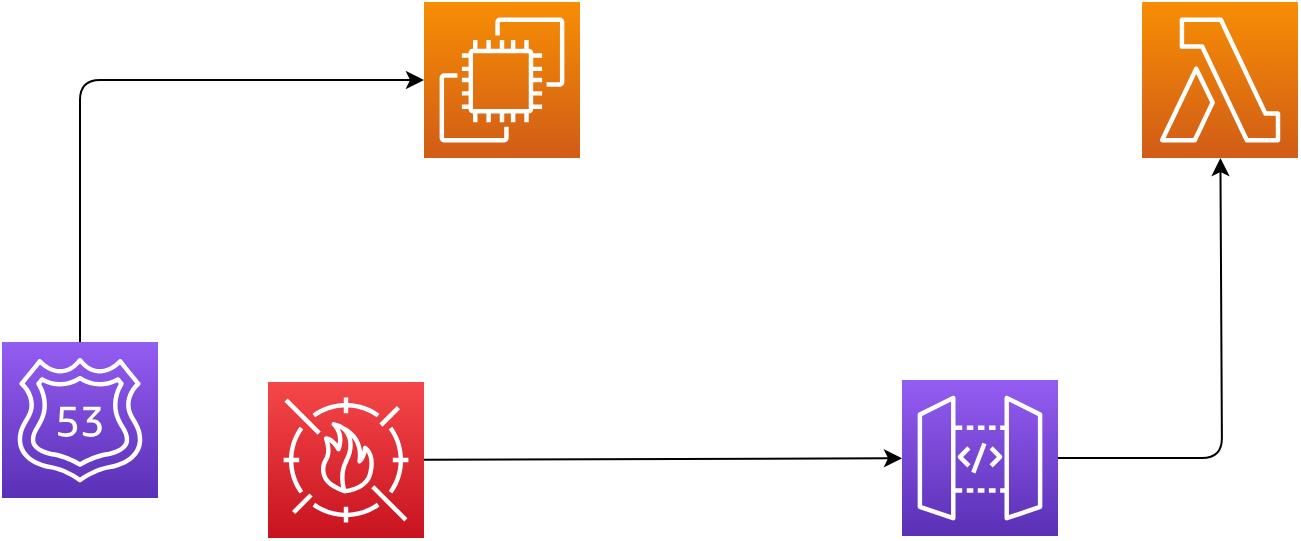 <mxfile version="10.6.3" type="github"><diagram id="2l9YrHGjWA4f1ezDX7Sz" name="第 1 页"><mxGraphModel dx="2221" dy="1910" grid="1" gridSize="10" guides="1" tooltips="1" connect="1" arrows="1" fold="1" page="1" pageScale="1" pageWidth="827" pageHeight="1169" math="0" shadow="0"><root><mxCell id="0"/><mxCell id="1" parent="0"/><mxCell id="DdzMtkAjkYl5ZfOg5DuG-1" value="" style="outlineConnect=0;fontColor=#232F3E;gradientColor=#F78E04;gradientDirection=north;fillColor=#D05C17;strokeColor=#ffffff;dashed=0;verticalLabelPosition=bottom;verticalAlign=top;align=center;html=1;fontSize=12;fontStyle=0;aspect=fixed;shape=mxgraph.aws4.resourceIcon;resIcon=mxgraph.aws4.ec2;" vertex="1" parent="1"><mxGeometry x="-39" y="-610" width="78" height="78" as="geometry"/></mxCell><mxCell id="DdzMtkAjkYl5ZfOg5DuG-2" value="" style="outlineConnect=0;fontColor=#232F3E;gradientColor=#F78E04;gradientDirection=north;fillColor=#D05C17;strokeColor=#ffffff;dashed=0;verticalLabelPosition=bottom;verticalAlign=top;align=center;html=1;fontSize=12;fontStyle=0;aspect=fixed;shape=mxgraph.aws4.resourceIcon;resIcon=mxgraph.aws4.lambda;" vertex="1" parent="1"><mxGeometry x="320" y="-610" width="78" height="78" as="geometry"/></mxCell><mxCell id="DdzMtkAjkYl5ZfOg5DuG-3" value="" style="outlineConnect=0;fontColor=#232F3E;gradientColor=#945DF2;gradientDirection=north;fillColor=#5A30B5;strokeColor=#ffffff;dashed=0;verticalLabelPosition=bottom;verticalAlign=top;align=center;html=1;fontSize=12;fontStyle=0;aspect=fixed;shape=mxgraph.aws4.resourceIcon;resIcon=mxgraph.aws4.api_gateway;" vertex="1" parent="1"><mxGeometry x="200" y="-421" width="78" height="78" as="geometry"/></mxCell><mxCell id="DdzMtkAjkYl5ZfOg5DuG-4" value="" style="outlineConnect=0;fontColor=#232F3E;gradientColor=#945DF2;gradientDirection=north;fillColor=#5A30B5;strokeColor=#ffffff;dashed=0;verticalLabelPosition=bottom;verticalAlign=top;align=center;html=1;fontSize=12;fontStyle=0;aspect=fixed;shape=mxgraph.aws4.resourceIcon;resIcon=mxgraph.aws4.route_53;" vertex="1" parent="1"><mxGeometry x="-250" y="-440" width="78" height="78" as="geometry"/></mxCell><mxCell id="DdzMtkAjkYl5ZfOg5DuG-5" value="" style="outlineConnect=0;fontColor=#232F3E;gradientColor=#F54749;gradientDirection=north;fillColor=#C7131F;strokeColor=#ffffff;dashed=0;verticalLabelPosition=bottom;verticalAlign=top;align=center;html=1;fontSize=12;fontStyle=0;aspect=fixed;shape=mxgraph.aws4.resourceIcon;resIcon=mxgraph.aws4.waf;" vertex="1" parent="1"><mxGeometry x="-117" y="-420" width="78" height="78" as="geometry"/></mxCell><mxCell id="DdzMtkAjkYl5ZfOg5DuG-6" value="" style="endArrow=classic;html=1;" edge="1" parent="1" source="DdzMtkAjkYl5ZfOg5DuG-4" target="DdzMtkAjkYl5ZfOg5DuG-1"><mxGeometry width="50" height="50" relative="1" as="geometry"><mxPoint x="-170" y="-470" as="sourcePoint"/><mxPoint x="-120" y="-520" as="targetPoint"/><Array as="points"><mxPoint x="-211" y="-571"/></Array></mxGeometry></mxCell><mxCell id="DdzMtkAjkYl5ZfOg5DuG-7" value="" style="endArrow=classic;html=1;" edge="1" parent="1" source="DdzMtkAjkYl5ZfOg5DuG-5" target="DdzMtkAjkYl5ZfOg5DuG-3"><mxGeometry width="50" height="50" relative="1" as="geometry"><mxPoint x="-250" y="-260" as="sourcePoint"/><mxPoint x="-200" y="-310" as="targetPoint"/></mxGeometry></mxCell><mxCell id="DdzMtkAjkYl5ZfOg5DuG-8" value="" style="endArrow=classic;html=1;" edge="1" parent="1" source="DdzMtkAjkYl5ZfOg5DuG-3" target="DdzMtkAjkYl5ZfOg5DuG-2"><mxGeometry width="50" height="50" relative="1" as="geometry"><mxPoint x="-250" y="-270" as="sourcePoint"/><mxPoint x="-200" y="-320" as="targetPoint"/><Array as="points"><mxPoint x="360" y="-382"/></Array></mxGeometry></mxCell></root></mxGraphModel></diagram></mxfile>